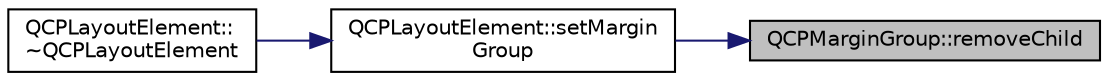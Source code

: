 digraph "QCPMarginGroup::removeChild"
{
 // LATEX_PDF_SIZE
  edge [fontname="Helvetica",fontsize="10",labelfontname="Helvetica",labelfontsize="10"];
  node [fontname="Helvetica",fontsize="10",shape=record];
  rankdir="RL";
  Node1 [label="QCPMarginGroup::removeChild",height=0.2,width=0.4,color="black", fillcolor="grey75", style="filled", fontcolor="black",tooltip=" "];
  Node1 -> Node2 [dir="back",color="midnightblue",fontsize="10",style="solid",fontname="Helvetica"];
  Node2 [label="QCPLayoutElement::setMargin\lGroup",height=0.2,width=0.4,color="black", fillcolor="white", style="filled",URL="$classQCPLayoutElement.html#a516e56f76b6bc100e8e71d329866847d",tooltip=" "];
  Node2 -> Node3 [dir="back",color="midnightblue",fontsize="10",style="solid",fontname="Helvetica"];
  Node3 [label="QCPLayoutElement::\l~QCPLayoutElement",height=0.2,width=0.4,color="black", fillcolor="white", style="filled",URL="$classQCPLayoutElement.html#a2fa26d3d22a2854c4da1d80f188db961",tooltip=" "];
}
